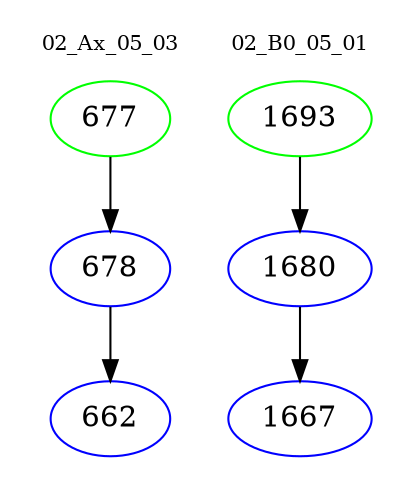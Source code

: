digraph{
subgraph cluster_0 {
color = white
label = "02_Ax_05_03";
fontsize=10;
T0_677 [label="677", color="green"]
T0_677 -> T0_678 [color="black"]
T0_678 [label="678", color="blue"]
T0_678 -> T0_662 [color="black"]
T0_662 [label="662", color="blue"]
}
subgraph cluster_1 {
color = white
label = "02_B0_05_01";
fontsize=10;
T1_1693 [label="1693", color="green"]
T1_1693 -> T1_1680 [color="black"]
T1_1680 [label="1680", color="blue"]
T1_1680 -> T1_1667 [color="black"]
T1_1667 [label="1667", color="blue"]
}
}
